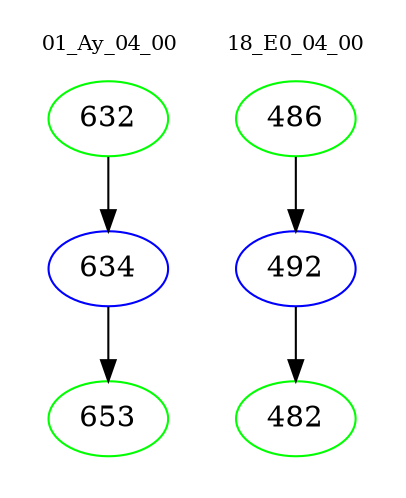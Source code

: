 digraph{
subgraph cluster_0 {
color = white
label = "01_Ay_04_00";
fontsize=10;
T0_632 [label="632", color="green"]
T0_632 -> T0_634 [color="black"]
T0_634 [label="634", color="blue"]
T0_634 -> T0_653 [color="black"]
T0_653 [label="653", color="green"]
}
subgraph cluster_1 {
color = white
label = "18_E0_04_00";
fontsize=10;
T1_486 [label="486", color="green"]
T1_486 -> T1_492 [color="black"]
T1_492 [label="492", color="blue"]
T1_492 -> T1_482 [color="black"]
T1_482 [label="482", color="green"]
}
}
